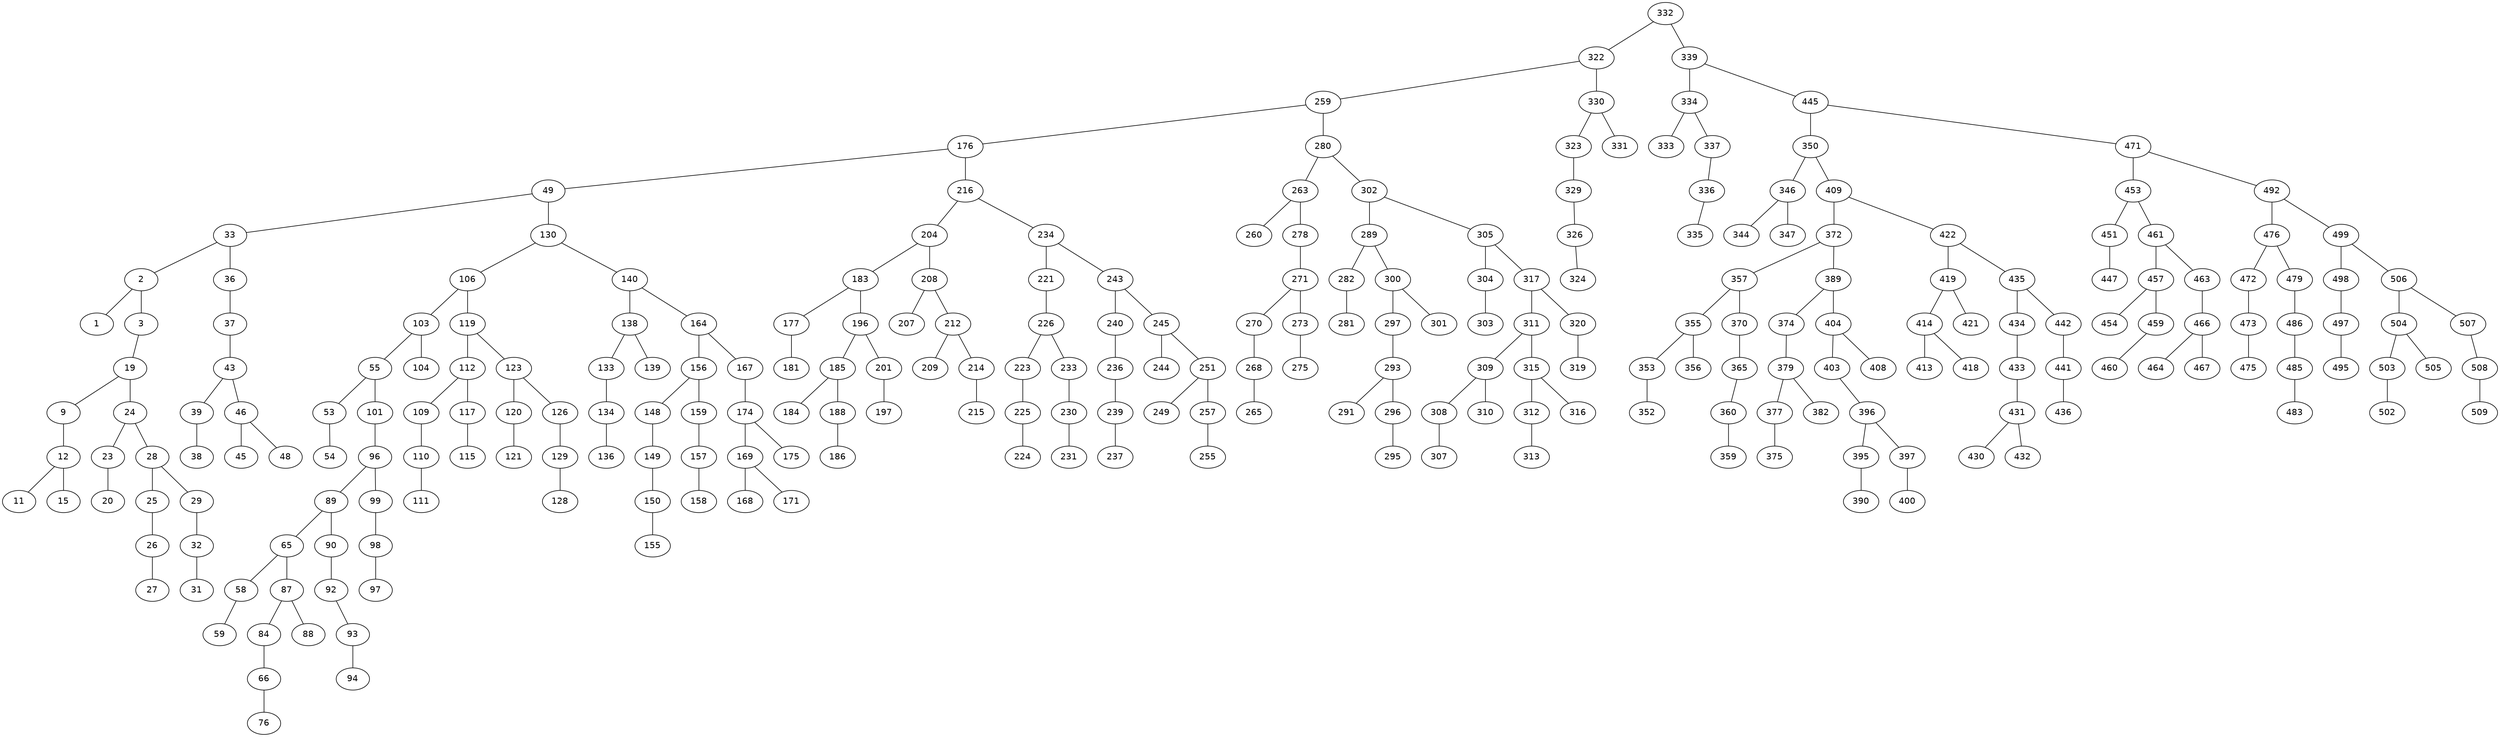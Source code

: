 graph BST {
    node [fontname="Helvetica"];
    332 [label="332"];
    332 -- 322;
    322 [label="322"];
    322 -- 259;
    259 [label="259"];
    259 -- 176;
    176 [label="176"];
    176 -- 49;
    49 [label="49"];
    49 -- 33;
    33 [label="33"];
    33 -- 2;
    2 [label="2"];
    2 -- 1;
    1 [label="1"];
    2 -- 3;
    3 [label="3"];
    3 -- 19;
    19 [label="19"];
    19 -- 9;
    9 [label="9"];
    9 -- 12;
    12 [label="12"];
    12 -- 11;
    11 [label="11"];
    12 -- 15;
    15 [label="15"];
    19 -- 24;
    24 [label="24"];
    24 -- 23;
    23 [label="23"];
    23 -- 20;
    20 [label="20"];
    24 -- 28;
    28 [label="28"];
    28 -- 25;
    25 [label="25"];
    25 -- 26;
    26 [label="26"];
    26 -- 27;
    27 [label="27"];
    28 -- 29;
    29 [label="29"];
    29 -- 32;
    32 [label="32"];
    32 -- 31;
    31 [label="31"];
    33 -- 36;
    36 [label="36"];
    36 -- 37;
    37 [label="37"];
    37 -- 43;
    43 [label="43"];
    43 -- 39;
    39 [label="39"];
    39 -- 38;
    38 [label="38"];
    43 -- 46;
    46 [label="46"];
    46 -- 45;
    45 [label="45"];
    46 -- 48;
    48 [label="48"];
    49 -- 130;
    130 [label="130"];
    130 -- 106;
    106 [label="106"];
    106 -- 103;
    103 [label="103"];
    103 -- 55;
    55 [label="55"];
    55 -- 53;
    53 [label="53"];
    53 -- 54;
    54 [label="54"];
    55 -- 101;
    101 [label="101"];
    101 -- 96;
    96 [label="96"];
    96 -- 89;
    89 [label="89"];
    89 -- 65;
    65 [label="65"];
    65 -- 58;
    58 [label="58"];
    58 -- 59;
    59 [label="59"];
    65 -- 87;
    87 [label="87"];
    87 -- 84;
    84 [label="84"];
    84 -- 66;
    66 [label="66"];
    66 -- 76;
    76 [label="76"];
    87 -- 88;
    88 [label="88"];
    89 -- 90;
    90 [label="90"];
    90 -- 92;
    92 [label="92"];
    92 -- 93;
    93 [label="93"];
    93 -- 94;
    94 [label="94"];
    96 -- 99;
    99 [label="99"];
    99 -- 98;
    98 [label="98"];
    98 -- 97;
    97 [label="97"];
    103 -- 104;
    104 [label="104"];
    106 -- 119;
    119 [label="119"];
    119 -- 112;
    112 [label="112"];
    112 -- 109;
    109 [label="109"];
    109 -- 110;
    110 [label="110"];
    110 -- 111;
    111 [label="111"];
    112 -- 117;
    117 [label="117"];
    117 -- 115;
    115 [label="115"];
    119 -- 123;
    123 [label="123"];
    123 -- 120;
    120 [label="120"];
    120 -- 121;
    121 [label="121"];
    123 -- 126;
    126 [label="126"];
    126 -- 129;
    129 [label="129"];
    129 -- 128;
    128 [label="128"];
    130 -- 140;
    140 [label="140"];
    140 -- 138;
    138 [label="138"];
    138 -- 133;
    133 [label="133"];
    133 -- 134;
    134 [label="134"];
    134 -- 136;
    136 [label="136"];
    138 -- 139;
    139 [label="139"];
    140 -- 164;
    164 [label="164"];
    164 -- 156;
    156 [label="156"];
    156 -- 148;
    148 [label="148"];
    148 -- 149;
    149 [label="149"];
    149 -- 150;
    150 [label="150"];
    150 -- 155;
    155 [label="155"];
    156 -- 159;
    159 [label="159"];
    159 -- 157;
    157 [label="157"];
    157 -- 158;
    158 [label="158"];
    164 -- 167;
    167 [label="167"];
    167 -- 174;
    174 [label="174"];
    174 -- 169;
    169 [label="169"];
    169 -- 168;
    168 [label="168"];
    169 -- 171;
    171 [label="171"];
    174 -- 175;
    175 [label="175"];
    176 -- 216;
    216 [label="216"];
    216 -- 204;
    204 [label="204"];
    204 -- 183;
    183 [label="183"];
    183 -- 177;
    177 [label="177"];
    177 -- 181;
    181 [label="181"];
    183 -- 196;
    196 [label="196"];
    196 -- 185;
    185 [label="185"];
    185 -- 184;
    184 [label="184"];
    185 -- 188;
    188 [label="188"];
    188 -- 186;
    186 [label="186"];
    196 -- 201;
    201 [label="201"];
    201 -- 197;
    197 [label="197"];
    204 -- 208;
    208 [label="208"];
    208 -- 207;
    207 [label="207"];
    208 -- 212;
    212 [label="212"];
    212 -- 209;
    209 [label="209"];
    212 -- 214;
    214 [label="214"];
    214 -- 215;
    215 [label="215"];
    216 -- 234;
    234 [label="234"];
    234 -- 221;
    221 [label="221"];
    221 -- 226;
    226 [label="226"];
    226 -- 223;
    223 [label="223"];
    223 -- 225;
    225 [label="225"];
    225 -- 224;
    224 [label="224"];
    226 -- 233;
    233 [label="233"];
    233 -- 230;
    230 [label="230"];
    230 -- 231;
    231 [label="231"];
    234 -- 243;
    243 [label="243"];
    243 -- 240;
    240 [label="240"];
    240 -- 236;
    236 [label="236"];
    236 -- 239;
    239 [label="239"];
    239 -- 237;
    237 [label="237"];
    243 -- 245;
    245 [label="245"];
    245 -- 244;
    244 [label="244"];
    245 -- 251;
    251 [label="251"];
    251 -- 249;
    249 [label="249"];
    251 -- 257;
    257 [label="257"];
    257 -- 255;
    255 [label="255"];
    259 -- 280;
    280 [label="280"];
    280 -- 263;
    263 [label="263"];
    263 -- 260;
    260 [label="260"];
    263 -- 278;
    278 [label="278"];
    278 -- 271;
    271 [label="271"];
    271 -- 270;
    270 [label="270"];
    270 -- 268;
    268 [label="268"];
    268 -- 265;
    265 [label="265"];
    271 -- 273;
    273 [label="273"];
    273 -- 275;
    275 [label="275"];
    280 -- 302;
    302 [label="302"];
    302 -- 289;
    289 [label="289"];
    289 -- 282;
    282 [label="282"];
    282 -- 281;
    281 [label="281"];
    289 -- 300;
    300 [label="300"];
    300 -- 297;
    297 [label="297"];
    297 -- 293;
    293 [label="293"];
    293 -- 291;
    291 [label="291"];
    293 -- 296;
    296 [label="296"];
    296 -- 295;
    295 [label="295"];
    300 -- 301;
    301 [label="301"];
    302 -- 305;
    305 [label="305"];
    305 -- 304;
    304 [label="304"];
    304 -- 303;
    303 [label="303"];
    305 -- 317;
    317 [label="317"];
    317 -- 311;
    311 [label="311"];
    311 -- 309;
    309 [label="309"];
    309 -- 308;
    308 [label="308"];
    308 -- 307;
    307 [label="307"];
    309 -- 310;
    310 [label="310"];
    311 -- 315;
    315 [label="315"];
    315 -- 312;
    312 [label="312"];
    312 -- 313;
    313 [label="313"];
    315 -- 316;
    316 [label="316"];
    317 -- 320;
    320 [label="320"];
    320 -- 319;
    319 [label="319"];
    322 -- 330;
    330 [label="330"];
    330 -- 323;
    323 [label="323"];
    323 -- 329;
    329 [label="329"];
    329 -- 326;
    326 [label="326"];
    326 -- 324;
    324 [label="324"];
    330 -- 331;
    331 [label="331"];
    332 -- 339;
    339 [label="339"];
    339 -- 334;
    334 [label="334"];
    334 -- 333;
    333 [label="333"];
    334 -- 337;
    337 [label="337"];
    337 -- 336;
    336 [label="336"];
    336 -- 335;
    335 [label="335"];
    339 -- 445;
    445 [label="445"];
    445 -- 350;
    350 [label="350"];
    350 -- 346;
    346 [label="346"];
    346 -- 344;
    344 [label="344"];
    346 -- 347;
    347 [label="347"];
    350 -- 409;
    409 [label="409"];
    409 -- 372;
    372 [label="372"];
    372 -- 357;
    357 [label="357"];
    357 -- 355;
    355 [label="355"];
    355 -- 353;
    353 [label="353"];
    353 -- 352;
    352 [label="352"];
    355 -- 356;
    356 [label="356"];
    357 -- 370;
    370 [label="370"];
    370 -- 365;
    365 [label="365"];
    365 -- 360;
    360 [label="360"];
    360 -- 359;
    359 [label="359"];
    372 -- 389;
    389 [label="389"];
    389 -- 374;
    374 [label="374"];
    374 -- 379;
    379 [label="379"];
    379 -- 377;
    377 [label="377"];
    377 -- 375;
    375 [label="375"];
    379 -- 382;
    382 [label="382"];
    389 -- 404;
    404 [label="404"];
    404 -- 403;
    403 [label="403"];
    403 -- 396;
    396 [label="396"];
    396 -- 395;
    395 [label="395"];
    395 -- 390;
    390 [label="390"];
    396 -- 397;
    397 [label="397"];
    397 -- 400;
    400 [label="400"];
    404 -- 408;
    408 [label="408"];
    409 -- 422;
    422 [label="422"];
    422 -- 419;
    419 [label="419"];
    419 -- 414;
    414 [label="414"];
    414 -- 413;
    413 [label="413"];
    414 -- 418;
    418 [label="418"];
    419 -- 421;
    421 [label="421"];
    422 -- 435;
    435 [label="435"];
    435 -- 434;
    434 [label="434"];
    434 -- 433;
    433 [label="433"];
    433 -- 431;
    431 [label="431"];
    431 -- 430;
    430 [label="430"];
    431 -- 432;
    432 [label="432"];
    435 -- 442;
    442 [label="442"];
    442 -- 441;
    441 [label="441"];
    441 -- 436;
    436 [label="436"];
    445 -- 471;
    471 [label="471"];
    471 -- 453;
    453 [label="453"];
    453 -- 451;
    451 [label="451"];
    451 -- 447;
    447 [label="447"];
    453 -- 461;
    461 [label="461"];
    461 -- 457;
    457 [label="457"];
    457 -- 454;
    454 [label="454"];
    457 -- 459;
    459 [label="459"];
    459 -- 460;
    460 [label="460"];
    461 -- 463;
    463 [label="463"];
    463 -- 466;
    466 [label="466"];
    466 -- 464;
    464 [label="464"];
    466 -- 467;
    467 [label="467"];
    471 -- 492;
    492 [label="492"];
    492 -- 476;
    476 [label="476"];
    476 -- 472;
    472 [label="472"];
    472 -- 473;
    473 [label="473"];
    473 -- 475;
    475 [label="475"];
    476 -- 479;
    479 [label="479"];
    479 -- 486;
    486 [label="486"];
    486 -- 485;
    485 [label="485"];
    485 -- 483;
    483 [label="483"];
    492 -- 499;
    499 [label="499"];
    499 -- 498;
    498 [label="498"];
    498 -- 497;
    497 [label="497"];
    497 -- 495;
    495 [label="495"];
    499 -- 506;
    506 [label="506"];
    506 -- 504;
    504 [label="504"];
    504 -- 503;
    503 [label="503"];
    503 -- 502;
    502 [label="502"];
    504 -- 505;
    505 [label="505"];
    506 -- 507;
    507 [label="507"];
    507 -- 508;
    508 [label="508"];
    508 -- 509;
    509 [label="509"];
}
